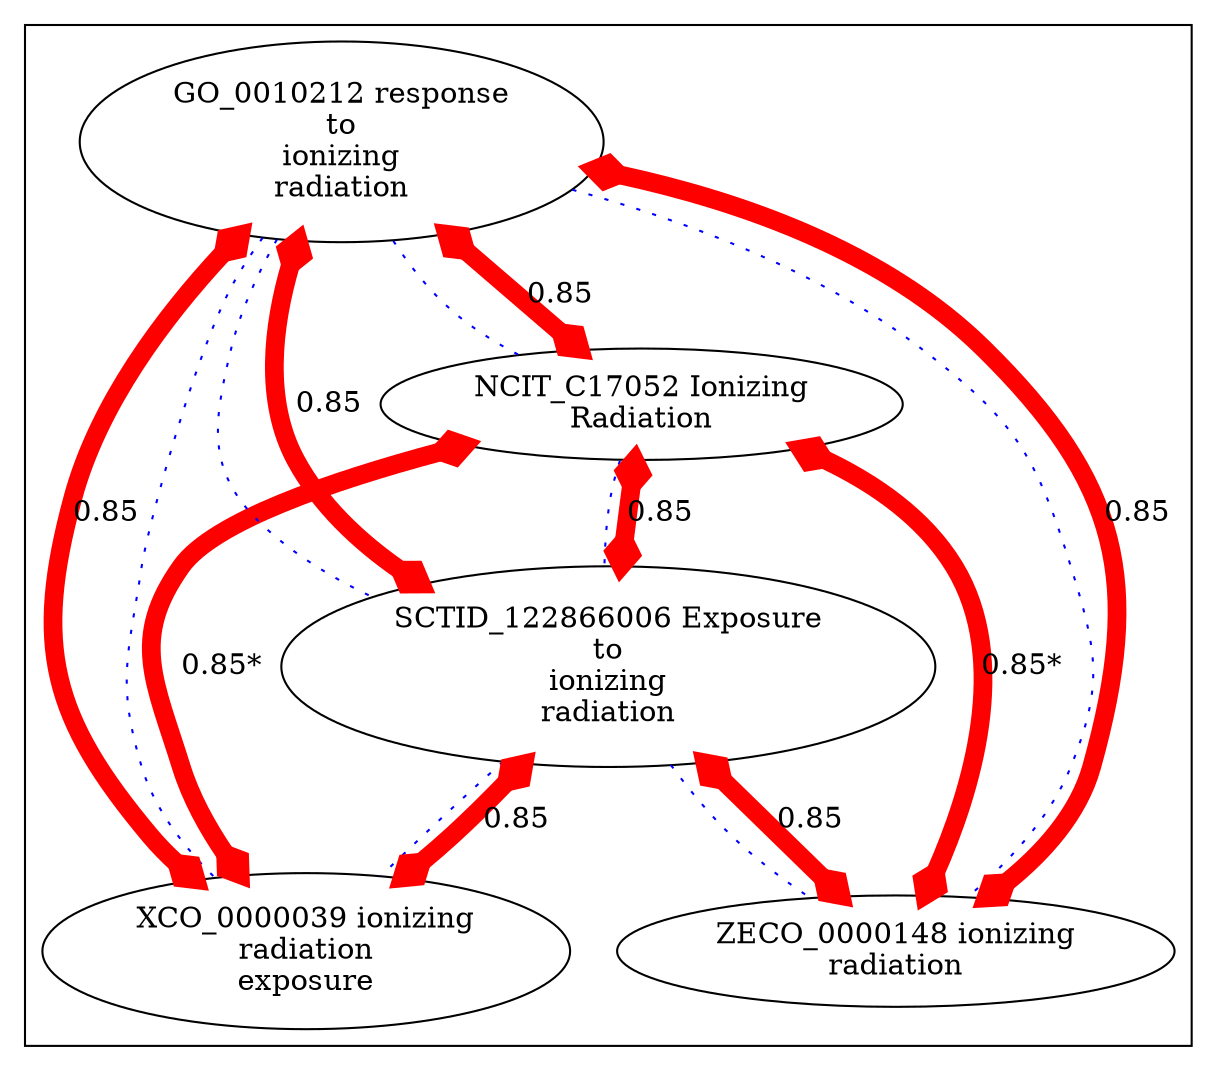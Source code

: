 digraph cliquegraph {
subgraph cluster_XCO_0000039 {XCO_0000039 [ label="XCO_0000039 ionizing
radiation
exposure" ];
ZECO_0000148 [ label="ZECO_0000148 ionizing
radiation" ];
NCIT_C17052 [ label="NCIT_C17052 Ionizing
Radiation" ];
GO_0010212 [ label="GO_0010212 response
to
ionizing
radiation" ];
SCTID_122866006 [ label="SCTID_122866006 Exposure
to
ionizing
radiation" ];}
GO_0010212 -> XCO_0000039 [ arrowhead = none, penwidth=1, color=blue, label="", style=dotted]

GO_0010212 -> ZECO_0000148 [ arrowhead = none, penwidth=1, color=blue, label="", style=dotted]

SCTID_122866006 -> XCO_0000039 [ arrowhead = none, penwidth=1, color=blue, label="", style=dotted]

GO_0010212 -> NCIT_C17052 [ arrowhead = none, penwidth=1, color=blue, label="", style=dotted]

GO_0010212 -> SCTID_122866006 [ arrowhead = none, penwidth=1, color=blue, label="", style=dotted]

NCIT_C17052 -> SCTID_122866006 [ arrowhead = none, penwidth=1, color=blue, label="", style=dotted]

SCTID_122866006 -> ZECO_0000148 [ arrowhead = none, penwidth=1, color=blue, label="", style=dotted]
GO_0010212 -> XCO_0000039 [ arrowhead = ediamond, penwidth=9, color=red, label="0.85", style=solid, arrowtail=ediamond, dir=both]

SCTID_122866006 -> ZECO_0000148 [ arrowhead = ediamond, penwidth=9, color=red, label="0.85", style=solid, arrowtail=ediamond, dir=both]

NCIT_C17052 -> SCTID_122866006 [ arrowhead = ediamond, penwidth=9, color=red, label="0.85", style=solid, arrowtail=ediamond, dir=both]

GO_0010212 -> NCIT_C17052 [ arrowhead = ediamond, penwidth=9, color=red, label="0.85", style=solid, arrowtail=ediamond, dir=both]

GO_0010212 -> SCTID_122866006 [ arrowhead = ediamond, penwidth=9, color=red, label="0.85", style=solid, arrowtail=ediamond, dir=both]

SCTID_122866006 -> XCO_0000039 [ arrowhead = ediamond, penwidth=9, color=red, label="0.85", style=solid, arrowtail=ediamond, dir=both]

GO_0010212 -> ZECO_0000148 [ arrowhead = ediamond, penwidth=9, color=red, label="0.85", style=solid, arrowtail=ediamond, dir=both]

NCIT_C17052 -> ZECO_0000148 [ arrowhead = ediamond, penwidth=9, color=red, label="0.85*", style=solid, arrowtail=ediamond, dir=both]

NCIT_C17052 -> XCO_0000039 [ arrowhead = ediamond, penwidth=9, color=red, label="0.85*", style=solid, arrowtail=ediamond, dir=both]
}
